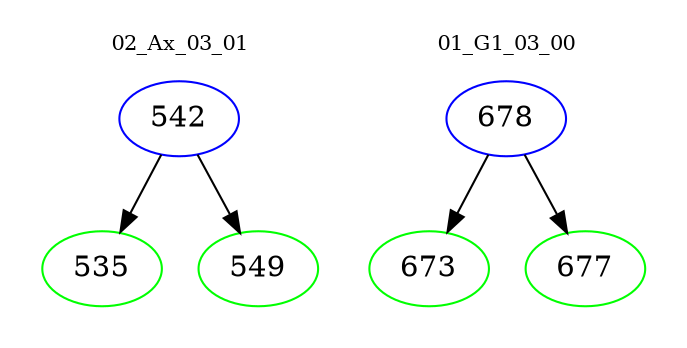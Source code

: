 digraph{
subgraph cluster_0 {
color = white
label = "02_Ax_03_01";
fontsize=10;
T0_542 [label="542", color="blue"]
T0_542 -> T0_535 [color="black"]
T0_535 [label="535", color="green"]
T0_542 -> T0_549 [color="black"]
T0_549 [label="549", color="green"]
}
subgraph cluster_1 {
color = white
label = "01_G1_03_00";
fontsize=10;
T1_678 [label="678", color="blue"]
T1_678 -> T1_673 [color="black"]
T1_673 [label="673", color="green"]
T1_678 -> T1_677 [color="black"]
T1_677 [label="677", color="green"]
}
}
